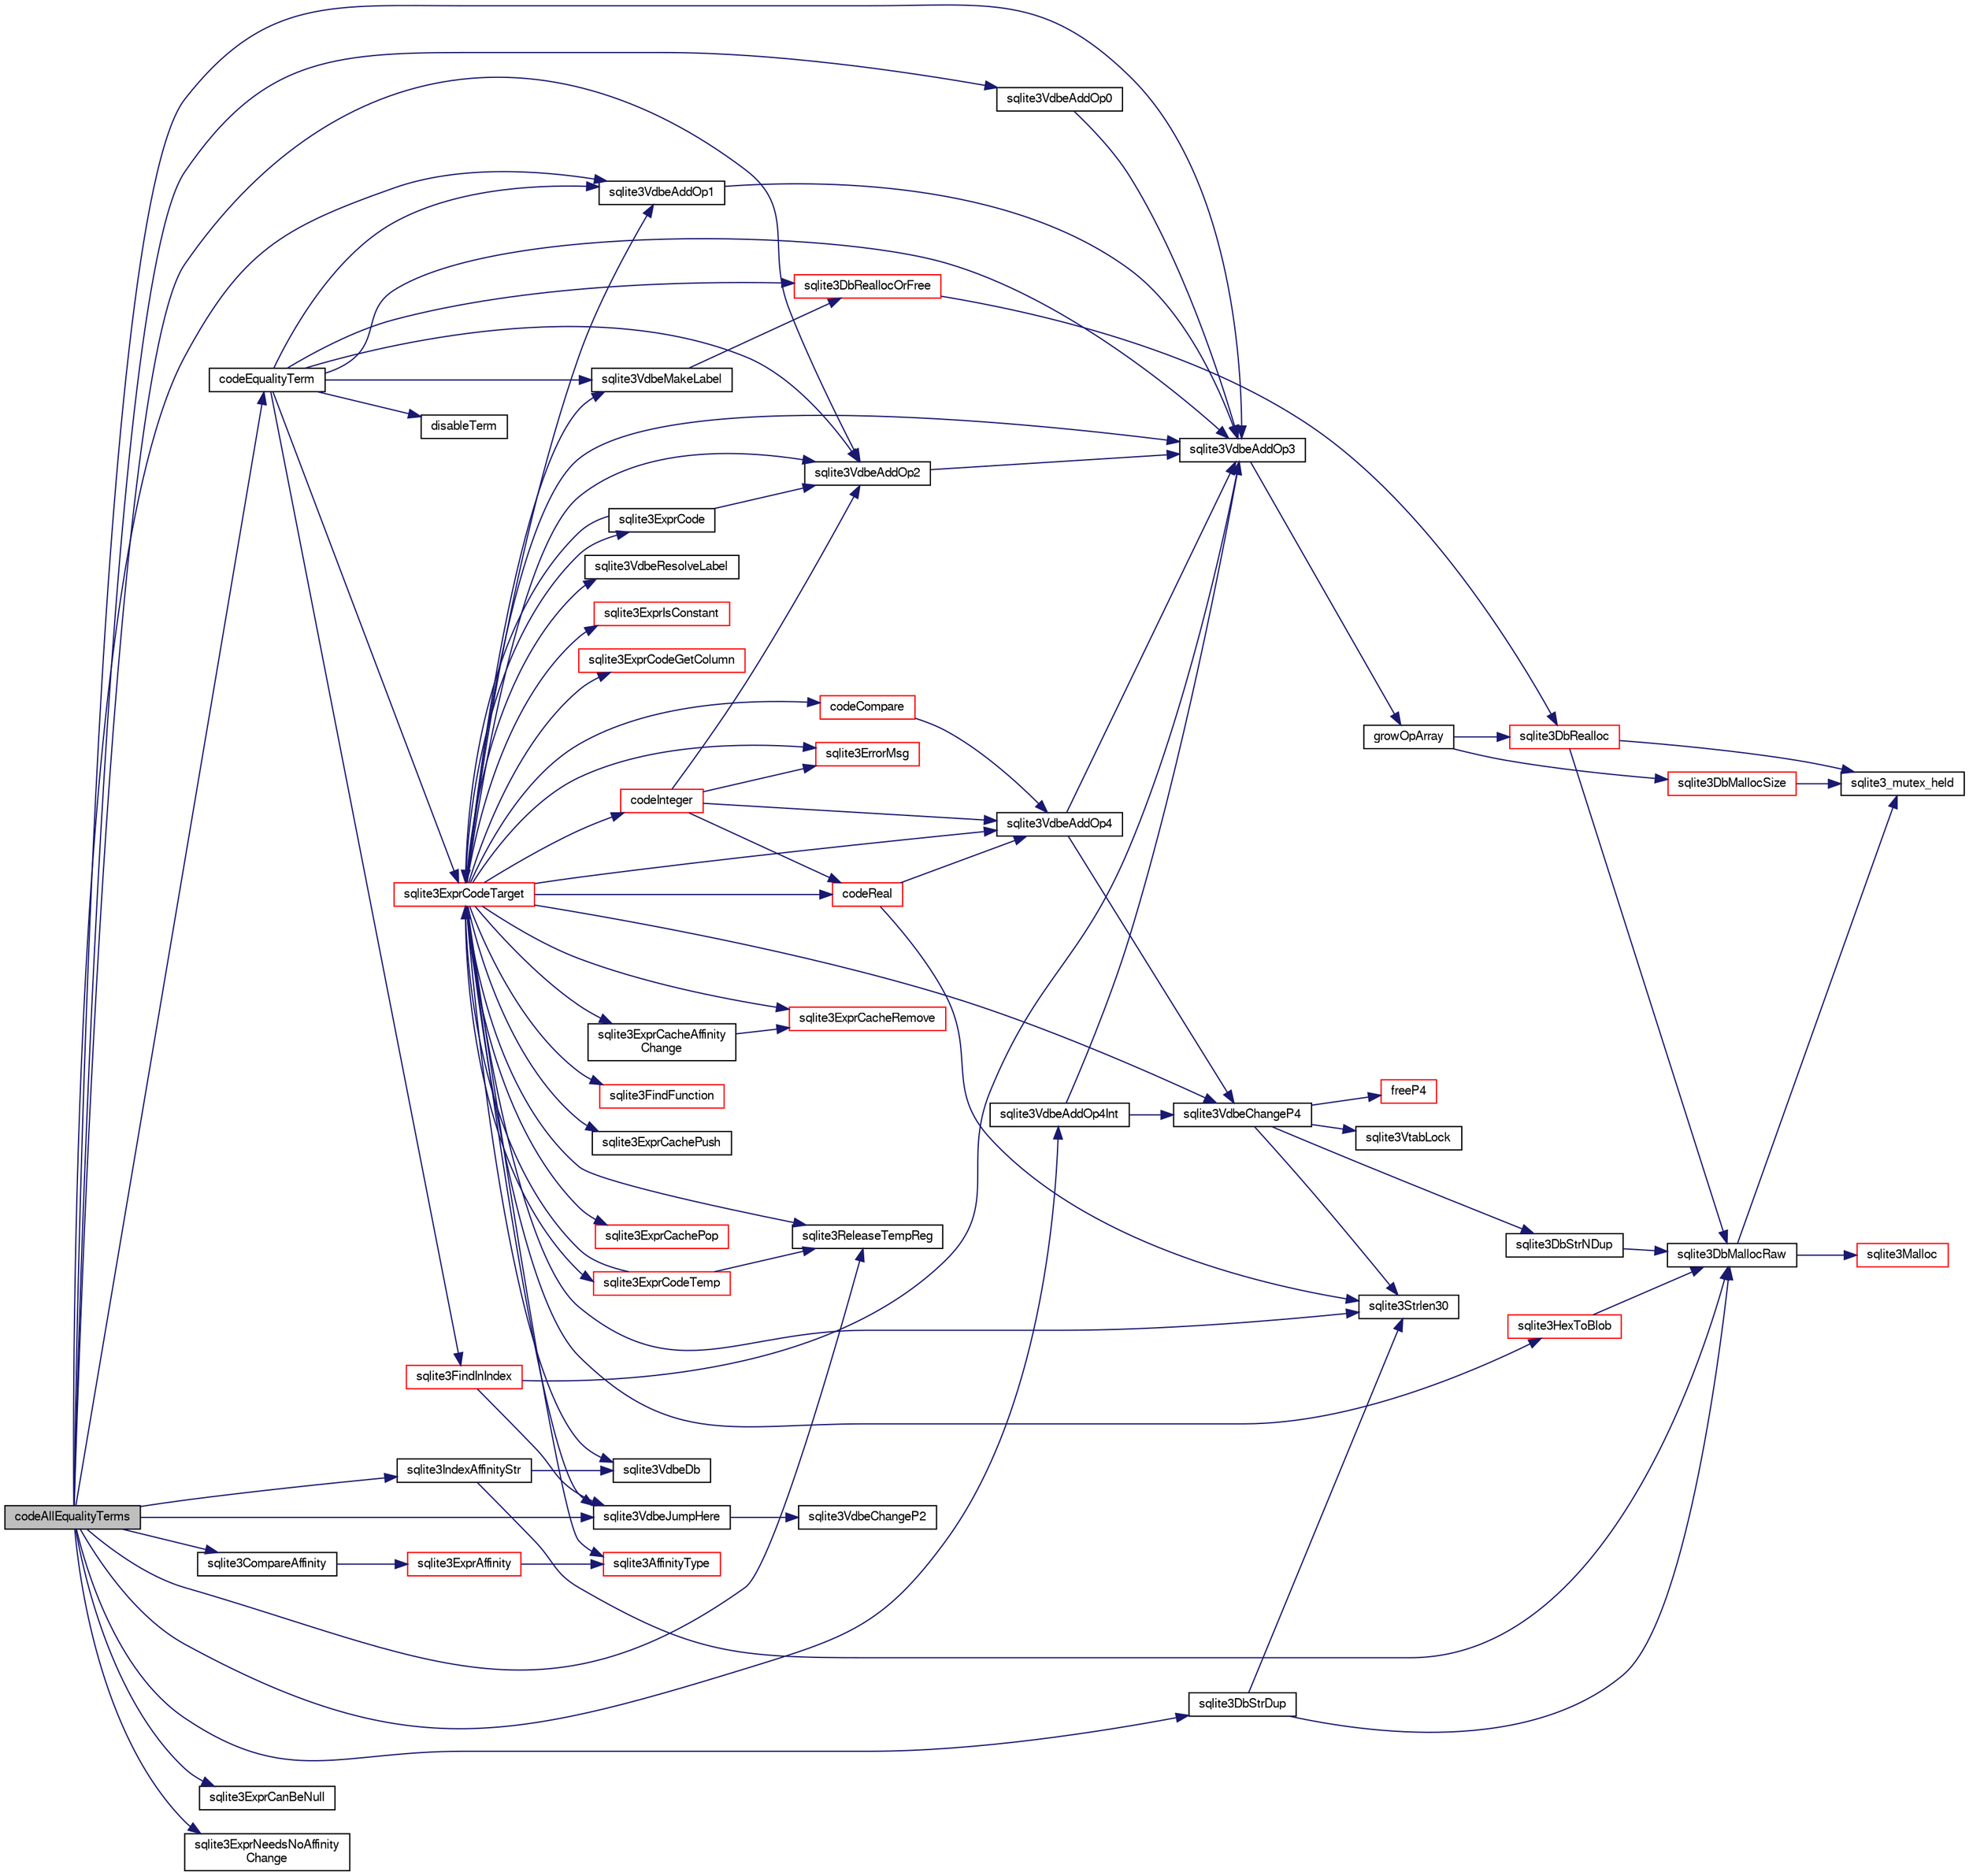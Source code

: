 digraph "codeAllEqualityTerms"
{
  edge [fontname="FreeSans",fontsize="10",labelfontname="FreeSans",labelfontsize="10"];
  node [fontname="FreeSans",fontsize="10",shape=record];
  rankdir="LR";
  Node48219 [label="codeAllEqualityTerms",height=0.2,width=0.4,color="black", fillcolor="grey75", style="filled", fontcolor="black"];
  Node48219 -> Node48220 [color="midnightblue",fontsize="10",style="solid",fontname="FreeSans"];
  Node48220 [label="sqlite3DbStrDup",height=0.2,width=0.4,color="black", fillcolor="white", style="filled",URL="$sqlite3_8c.html#a0ec4772ee6de7316ecd1e6cabb1beeef"];
  Node48220 -> Node48221 [color="midnightblue",fontsize="10",style="solid",fontname="FreeSans"];
  Node48221 [label="sqlite3Strlen30",height=0.2,width=0.4,color="black", fillcolor="white", style="filled",URL="$sqlite3_8c.html#a3dcd80ba41f1a308193dee74857b62a7"];
  Node48220 -> Node48222 [color="midnightblue",fontsize="10",style="solid",fontname="FreeSans"];
  Node48222 [label="sqlite3DbMallocRaw",height=0.2,width=0.4,color="black", fillcolor="white", style="filled",URL="$sqlite3_8c.html#abbe8be0cf7175e11ddc3e2218fad924e"];
  Node48222 -> Node48223 [color="midnightblue",fontsize="10",style="solid",fontname="FreeSans"];
  Node48223 [label="sqlite3_mutex_held",height=0.2,width=0.4,color="black", fillcolor="white", style="filled",URL="$sqlite3_8c.html#acf77da68932b6bc163c5e68547ecc3e7"];
  Node48222 -> Node48224 [color="midnightblue",fontsize="10",style="solid",fontname="FreeSans"];
  Node48224 [label="sqlite3Malloc",height=0.2,width=0.4,color="red", fillcolor="white", style="filled",URL="$sqlite3_8c.html#a361a2eaa846b1885f123abe46f5d8b2b"];
  Node48219 -> Node48234 [color="midnightblue",fontsize="10",style="solid",fontname="FreeSans"];
  Node48234 [label="sqlite3IndexAffinityStr",height=0.2,width=0.4,color="black", fillcolor="white", style="filled",URL="$sqlite3_8c.html#a1bad4570dfd3bcbc2776b3c88c939c59"];
  Node48234 -> Node48235 [color="midnightblue",fontsize="10",style="solid",fontname="FreeSans"];
  Node48235 [label="sqlite3VdbeDb",height=0.2,width=0.4,color="black", fillcolor="white", style="filled",URL="$sqlite3_8c.html#a6cb1b36e2823fc3eff25dc162f71f28b"];
  Node48234 -> Node48222 [color="midnightblue",fontsize="10",style="solid",fontname="FreeSans"];
  Node48219 -> Node48236 [color="midnightblue",fontsize="10",style="solid",fontname="FreeSans"];
  Node48236 [label="sqlite3VdbeAddOp1",height=0.2,width=0.4,color="black", fillcolor="white", style="filled",URL="$sqlite3_8c.html#a6207112b1851d7e7d76e887ef6d72d5a"];
  Node48236 -> Node48237 [color="midnightblue",fontsize="10",style="solid",fontname="FreeSans"];
  Node48237 [label="sqlite3VdbeAddOp3",height=0.2,width=0.4,color="black", fillcolor="white", style="filled",URL="$sqlite3_8c.html#a29b4560b019211a73e1478cec7468345"];
  Node48237 -> Node48238 [color="midnightblue",fontsize="10",style="solid",fontname="FreeSans"];
  Node48238 [label="growOpArray",height=0.2,width=0.4,color="black", fillcolor="white", style="filled",URL="$sqlite3_8c.html#adb00b9ead01ffe0d757d5a6d0853ada5"];
  Node48238 -> Node48239 [color="midnightblue",fontsize="10",style="solid",fontname="FreeSans"];
  Node48239 [label="sqlite3DbRealloc",height=0.2,width=0.4,color="red", fillcolor="white", style="filled",URL="$sqlite3_8c.html#ae028f4902a9d29bcaf310ff289ee87dc"];
  Node48239 -> Node48223 [color="midnightblue",fontsize="10",style="solid",fontname="FreeSans"];
  Node48239 -> Node48222 [color="midnightblue",fontsize="10",style="solid",fontname="FreeSans"];
  Node48238 -> Node48243 [color="midnightblue",fontsize="10",style="solid",fontname="FreeSans"];
  Node48243 [label="sqlite3DbMallocSize",height=0.2,width=0.4,color="red", fillcolor="white", style="filled",URL="$sqlite3_8c.html#aa397e5a8a03495203a0767abf0a71f86"];
  Node48243 -> Node48223 [color="midnightblue",fontsize="10",style="solid",fontname="FreeSans"];
  Node48219 -> Node48508 [color="midnightblue",fontsize="10",style="solid",fontname="FreeSans"];
  Node48508 [label="sqlite3VdbeAddOp0",height=0.2,width=0.4,color="black", fillcolor="white", style="filled",URL="$sqlite3_8c.html#a0aefd237fc1d629f3a3d3d454ced408a"];
  Node48508 -> Node48237 [color="midnightblue",fontsize="10",style="solid",fontname="FreeSans"];
  Node48219 -> Node48509 [color="midnightblue",fontsize="10",style="solid",fontname="FreeSans"];
  Node48509 [label="sqlite3VdbeAddOp4Int",height=0.2,width=0.4,color="black", fillcolor="white", style="filled",URL="$sqlite3_8c.html#afff63410071bb7015a6392d8a7704b43"];
  Node48509 -> Node48237 [color="midnightblue",fontsize="10",style="solid",fontname="FreeSans"];
  Node48509 -> Node48510 [color="midnightblue",fontsize="10",style="solid",fontname="FreeSans"];
  Node48510 [label="sqlite3VdbeChangeP4",height=0.2,width=0.4,color="black", fillcolor="white", style="filled",URL="$sqlite3_8c.html#add0d891a062d044a0c7e6fc072702830"];
  Node48510 -> Node48511 [color="midnightblue",fontsize="10",style="solid",fontname="FreeSans"];
  Node48511 [label="freeP4",height=0.2,width=0.4,color="red", fillcolor="white", style="filled",URL="$sqlite3_8c.html#aa1ec8debef2a9be5fe36a3082fd3e0f9"];
  Node48510 -> Node48517 [color="midnightblue",fontsize="10",style="solid",fontname="FreeSans"];
  Node48517 [label="sqlite3VtabLock",height=0.2,width=0.4,color="black", fillcolor="white", style="filled",URL="$sqlite3_8c.html#aa2b6bcc2ba2b313da4b72e6b0d83dea6"];
  Node48510 -> Node48221 [color="midnightblue",fontsize="10",style="solid",fontname="FreeSans"];
  Node48510 -> Node48499 [color="midnightblue",fontsize="10",style="solid",fontname="FreeSans"];
  Node48499 [label="sqlite3DbStrNDup",height=0.2,width=0.4,color="black", fillcolor="white", style="filled",URL="$sqlite3_8c.html#a48e8c757f70cba60fe83ce00ad8de713"];
  Node48499 -> Node48222 [color="midnightblue",fontsize="10",style="solid",fontname="FreeSans"];
  Node48219 -> Node48518 [color="midnightblue",fontsize="10",style="solid",fontname="FreeSans"];
  Node48518 [label="sqlite3VdbeJumpHere",height=0.2,width=0.4,color="black", fillcolor="white", style="filled",URL="$sqlite3_8c.html#a95562175c9105ba0abe1d4dc6f8a39d4"];
  Node48518 -> Node48519 [color="midnightblue",fontsize="10",style="solid",fontname="FreeSans"];
  Node48519 [label="sqlite3VdbeChangeP2",height=0.2,width=0.4,color="black", fillcolor="white", style="filled",URL="$sqlite3_8c.html#aaf43838cdd2fd0e5e834e2ef214ab26c"];
  Node48219 -> Node48237 [color="midnightblue",fontsize="10",style="solid",fontname="FreeSans"];
  Node48219 -> Node48520 [color="midnightblue",fontsize="10",style="solid",fontname="FreeSans"];
  Node48520 [label="codeEqualityTerm",height=0.2,width=0.4,color="black", fillcolor="white", style="filled",URL="$sqlite3_8c.html#ad88a57073f031452c9843e97f15acc47"];
  Node48520 -> Node48521 [color="midnightblue",fontsize="10",style="solid",fontname="FreeSans"];
  Node48521 [label="sqlite3ExprCodeTarget",height=0.2,width=0.4,color="red", fillcolor="white", style="filled",URL="$sqlite3_8c.html#a4f308397a0a3ed299ed31aaa1ae2a293"];
  Node48521 -> Node48237 [color="midnightblue",fontsize="10",style="solid",fontname="FreeSans"];
  Node48521 -> Node48522 [color="midnightblue",fontsize="10",style="solid",fontname="FreeSans"];
  Node48522 [label="sqlite3ExprCodeGetColumn",height=0.2,width=0.4,color="red", fillcolor="white", style="filled",URL="$sqlite3_8c.html#a053723da492b5bb45cb8df75c733155d"];
  Node48521 -> Node48572 [color="midnightblue",fontsize="10",style="solid",fontname="FreeSans"];
  Node48572 [label="codeInteger",height=0.2,width=0.4,color="red", fillcolor="white", style="filled",URL="$sqlite3_8c.html#aed36006f29dec5c2f70f13c970ce6961"];
  Node48572 -> Node48525 [color="midnightblue",fontsize="10",style="solid",fontname="FreeSans"];
  Node48525 [label="sqlite3VdbeAddOp2",height=0.2,width=0.4,color="black", fillcolor="white", style="filled",URL="$sqlite3_8c.html#ae87204d7b069da19e4db0404c6deaae5"];
  Node48525 -> Node48237 [color="midnightblue",fontsize="10",style="solid",fontname="FreeSans"];
  Node48572 -> Node48575 [color="midnightblue",fontsize="10",style="solid",fontname="FreeSans"];
  Node48575 [label="sqlite3VdbeAddOp4",height=0.2,width=0.4,color="black", fillcolor="white", style="filled",URL="$sqlite3_8c.html#a739d7a47b1c11779283b7797ea7e1d4d"];
  Node48575 -> Node48237 [color="midnightblue",fontsize="10",style="solid",fontname="FreeSans"];
  Node48575 -> Node48510 [color="midnightblue",fontsize="10",style="solid",fontname="FreeSans"];
  Node48572 -> Node48559 [color="midnightblue",fontsize="10",style="solid",fontname="FreeSans"];
  Node48559 [label="sqlite3ErrorMsg",height=0.2,width=0.4,color="red", fillcolor="white", style="filled",URL="$sqlite3_8c.html#aee2798e173651adae0f9c85469f3457d"];
  Node48572 -> Node48576 [color="midnightblue",fontsize="10",style="solid",fontname="FreeSans"];
  Node48576 [label="codeReal",height=0.2,width=0.4,color="red", fillcolor="white", style="filled",URL="$sqlite3_8c.html#a1f691989c09f7dfea94ec2b60c6b70bd"];
  Node48576 -> Node48221 [color="midnightblue",fontsize="10",style="solid",fontname="FreeSans"];
  Node48576 -> Node48575 [color="midnightblue",fontsize="10",style="solid",fontname="FreeSans"];
  Node48521 -> Node48576 [color="midnightblue",fontsize="10",style="solid",fontname="FreeSans"];
  Node48521 -> Node48575 [color="midnightblue",fontsize="10",style="solid",fontname="FreeSans"];
  Node48521 -> Node48525 [color="midnightblue",fontsize="10",style="solid",fontname="FreeSans"];
  Node48521 -> Node48221 [color="midnightblue",fontsize="10",style="solid",fontname="FreeSans"];
  Node48521 -> Node48561 [color="midnightblue",fontsize="10",style="solid",fontname="FreeSans"];
  Node48561 [label="sqlite3HexToBlob",height=0.2,width=0.4,color="red", fillcolor="white", style="filled",URL="$sqlite3_8c.html#a6ef78c15c318f47aedcab51f590de78d"];
  Node48561 -> Node48222 [color="midnightblue",fontsize="10",style="solid",fontname="FreeSans"];
  Node48521 -> Node48235 [color="midnightblue",fontsize="10",style="solid",fontname="FreeSans"];
  Node48521 -> Node48510 [color="midnightblue",fontsize="10",style="solid",fontname="FreeSans"];
  Node48521 -> Node48531 [color="midnightblue",fontsize="10",style="solid",fontname="FreeSans"];
  Node48531 [label="sqlite3AffinityType",height=0.2,width=0.4,color="red", fillcolor="white", style="filled",URL="$sqlite3_8c.html#ad3b6641027549ec6634f6239256676bd"];
  Node48521 -> Node48577 [color="midnightblue",fontsize="10",style="solid",fontname="FreeSans"];
  Node48577 [label="sqlite3ExprCacheAffinity\lChange",height=0.2,width=0.4,color="black", fillcolor="white", style="filled",URL="$sqlite3_8c.html#ae2ddbefd00ac32ed8a46309e7dc19a2e"];
  Node48577 -> Node48578 [color="midnightblue",fontsize="10",style="solid",fontname="FreeSans"];
  Node48578 [label="sqlite3ExprCacheRemove",height=0.2,width=0.4,color="red", fillcolor="white", style="filled",URL="$sqlite3_8c.html#a8b53d9568d9b40b6fc39428b3a19bc5d"];
  Node48521 -> Node48580 [color="midnightblue",fontsize="10",style="solid",fontname="FreeSans"];
  Node48580 [label="sqlite3ExprCodeTemp",height=0.2,width=0.4,color="red", fillcolor="white", style="filled",URL="$sqlite3_8c.html#a3bc5c1ccb3c5851847e2aeb4a84ae1fc"];
  Node48580 -> Node48521 [color="midnightblue",fontsize="10",style="solid",fontname="FreeSans"];
  Node48580 -> Node49243 [color="midnightblue",fontsize="10",style="solid",fontname="FreeSans"];
  Node49243 [label="sqlite3ReleaseTempReg",height=0.2,width=0.4,color="black", fillcolor="white", style="filled",URL="$sqlite3_8c.html#a48d55dce63ac590c3b0fc464abb67ad7"];
  Node48521 -> Node49244 [color="midnightblue",fontsize="10",style="solid",fontname="FreeSans"];
  Node49244 [label="codeCompare",height=0.2,width=0.4,color="red", fillcolor="white", style="filled",URL="$sqlite3_8c.html#a8cca26a71db22ffabf292736aefd31a9"];
  Node49244 -> Node48575 [color="midnightblue",fontsize="10",style="solid",fontname="FreeSans"];
  Node48521 -> Node48236 [color="midnightblue",fontsize="10",style="solid",fontname="FreeSans"];
  Node48521 -> Node48518 [color="midnightblue",fontsize="10",style="solid",fontname="FreeSans"];
  Node48521 -> Node48559 [color="midnightblue",fontsize="10",style="solid",fontname="FreeSans"];
  Node48521 -> Node49251 [color="midnightblue",fontsize="10",style="solid",fontname="FreeSans"];
  Node49251 [label="sqlite3FindFunction",height=0.2,width=0.4,color="red", fillcolor="white", style="filled",URL="$sqlite3_8c.html#a5138472d62a50ed750b51d3b3f19d954"];
  Node48521 -> Node49253 [color="midnightblue",fontsize="10",style="solid",fontname="FreeSans"];
  Node49253 [label="sqlite3VdbeMakeLabel",height=0.2,width=0.4,color="black", fillcolor="white", style="filled",URL="$sqlite3_8c.html#acf57ce8fb6f3c634375c019f5ebe66f6"];
  Node49253 -> Node48298 [color="midnightblue",fontsize="10",style="solid",fontname="FreeSans"];
  Node48298 [label="sqlite3DbReallocOrFree",height=0.2,width=0.4,color="red", fillcolor="white", style="filled",URL="$sqlite3_8c.html#a532a9fd62eeb46b61885a0fff075231c"];
  Node48298 -> Node48239 [color="midnightblue",fontsize="10",style="solid",fontname="FreeSans"];
  Node48521 -> Node49254 [color="midnightblue",fontsize="10",style="solid",fontname="FreeSans"];
  Node49254 [label="sqlite3ExprCode",height=0.2,width=0.4,color="black", fillcolor="white", style="filled",URL="$sqlite3_8c.html#a75f270fb0b111b86924cca4ea507b417"];
  Node49254 -> Node48525 [color="midnightblue",fontsize="10",style="solid",fontname="FreeSans"];
  Node49254 -> Node48521 [color="midnightblue",fontsize="10",style="solid",fontname="FreeSans"];
  Node48521 -> Node48578 [color="midnightblue",fontsize="10",style="solid",fontname="FreeSans"];
  Node48521 -> Node49255 [color="midnightblue",fontsize="10",style="solid",fontname="FreeSans"];
  Node49255 [label="sqlite3ExprCachePush",height=0.2,width=0.4,color="black", fillcolor="white", style="filled",URL="$sqlite3_8c.html#a90233ce12875e170a87746ef3fa1d691"];
  Node48521 -> Node49256 [color="midnightblue",fontsize="10",style="solid",fontname="FreeSans"];
  Node49256 [label="sqlite3ExprCachePop",height=0.2,width=0.4,color="red", fillcolor="white", style="filled",URL="$sqlite3_8c.html#afc801698332f063ac2e24fa5856939c6"];
  Node48521 -> Node49257 [color="midnightblue",fontsize="10",style="solid",fontname="FreeSans"];
  Node49257 [label="sqlite3VdbeResolveLabel",height=0.2,width=0.4,color="black", fillcolor="white", style="filled",URL="$sqlite3_8c.html#a0a86f82356e392d9a84a008559c1aeeb"];
  Node48521 -> Node49258 [color="midnightblue",fontsize="10",style="solid",fontname="FreeSans"];
  Node49258 [label="sqlite3ExprIsConstant",height=0.2,width=0.4,color="red", fillcolor="white", style="filled",URL="$sqlite3_8c.html#a5612940e28d7d8f6994f756d0b8d9e3a"];
  Node48521 -> Node49243 [color="midnightblue",fontsize="10",style="solid",fontname="FreeSans"];
  Node48520 -> Node48525 [color="midnightblue",fontsize="10",style="solid",fontname="FreeSans"];
  Node48520 -> Node49388 [color="midnightblue",fontsize="10",style="solid",fontname="FreeSans"];
  Node49388 [label="sqlite3FindInIndex",height=0.2,width=0.4,color="red", fillcolor="white", style="filled",URL="$sqlite3_8c.html#af7d8c56ab0231f44bb5f87b3fafeffb2"];
  Node49388 -> Node48518 [color="midnightblue",fontsize="10",style="solid",fontname="FreeSans"];
  Node49388 -> Node48237 [color="midnightblue",fontsize="10",style="solid",fontname="FreeSans"];
  Node48520 -> Node49253 [color="midnightblue",fontsize="10",style="solid",fontname="FreeSans"];
  Node48520 -> Node48298 [color="midnightblue",fontsize="10",style="solid",fontname="FreeSans"];
  Node48520 -> Node48237 [color="midnightblue",fontsize="10",style="solid",fontname="FreeSans"];
  Node48520 -> Node48236 [color="midnightblue",fontsize="10",style="solid",fontname="FreeSans"];
  Node48520 -> Node49465 [color="midnightblue",fontsize="10",style="solid",fontname="FreeSans"];
  Node49465 [label="disableTerm",height=0.2,width=0.4,color="black", fillcolor="white", style="filled",URL="$sqlite3_8c.html#a50a51e3dca3d19babeb17d2577889492"];
  Node48219 -> Node49243 [color="midnightblue",fontsize="10",style="solid",fontname="FreeSans"];
  Node48219 -> Node48525 [color="midnightblue",fontsize="10",style="solid",fontname="FreeSans"];
  Node48219 -> Node49399 [color="midnightblue",fontsize="10",style="solid",fontname="FreeSans"];
  Node49399 [label="sqlite3ExprCanBeNull",height=0.2,width=0.4,color="black", fillcolor="white", style="filled",URL="$sqlite3_8c.html#aa61c5d87d9eff5134d8ab9b93e921671"];
  Node48219 -> Node49250 [color="midnightblue",fontsize="10",style="solid",fontname="FreeSans"];
  Node49250 [label="sqlite3CompareAffinity",height=0.2,width=0.4,color="black", fillcolor="white", style="filled",URL="$sqlite3_8c.html#a4bd560a9a6a8d11bec0a070a46eb38fa"];
  Node49250 -> Node49249 [color="midnightblue",fontsize="10",style="solid",fontname="FreeSans"];
  Node49249 [label="sqlite3ExprAffinity",height=0.2,width=0.4,color="red", fillcolor="white", style="filled",URL="$sqlite3_8c.html#aca6a667380b05650f917422118d8b7d3"];
  Node49249 -> Node48531 [color="midnightblue",fontsize="10",style="solid",fontname="FreeSans"];
  Node48219 -> Node49466 [color="midnightblue",fontsize="10",style="solid",fontname="FreeSans"];
  Node49466 [label="sqlite3ExprNeedsNoAffinity\lChange",height=0.2,width=0.4,color="black", fillcolor="white", style="filled",URL="$sqlite3_8c.html#a2497357792160ac498fff4e23f4e5b06"];
}
